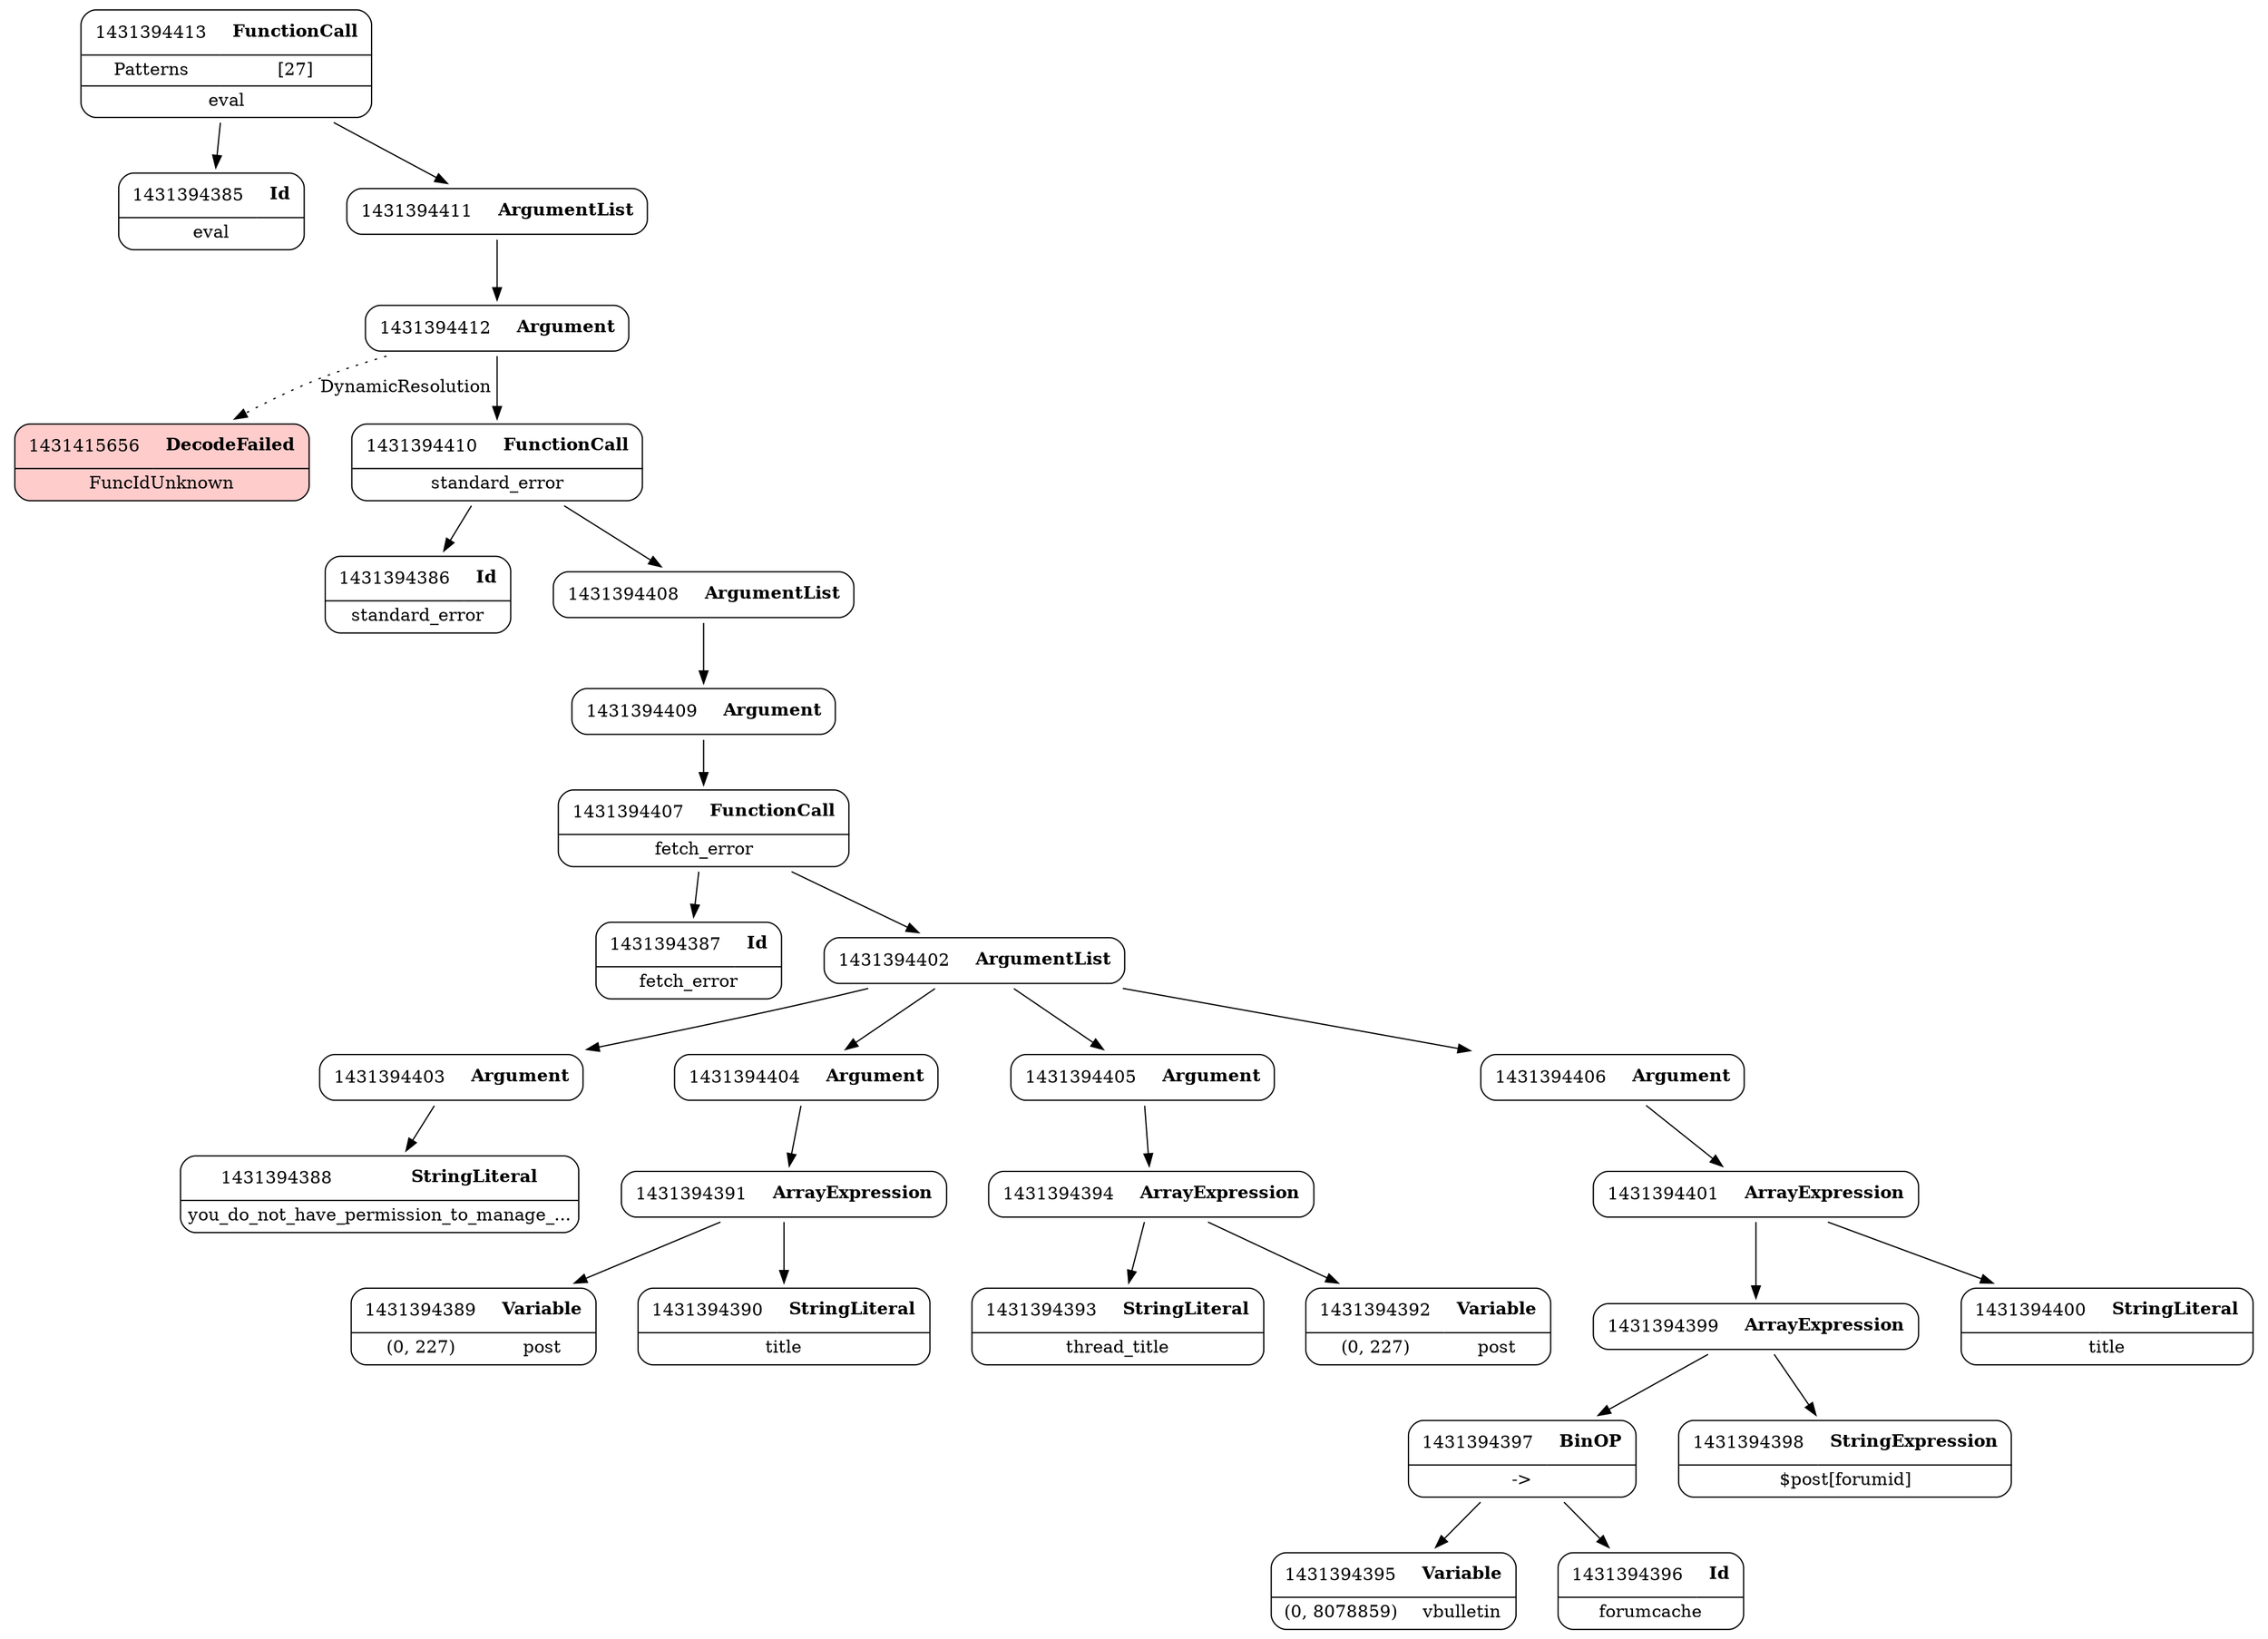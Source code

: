 digraph ast {
node [shape=none];
1431394385 [label=<<TABLE border='1' cellspacing='0' cellpadding='10' style='rounded' ><TR><TD border='0'>1431394385</TD><TD border='0'><B>Id</B></TD></TR><HR/><TR><TD border='0' cellpadding='5' colspan='2'>eval</TD></TR></TABLE>>];
1431394387 [label=<<TABLE border='1' cellspacing='0' cellpadding='10' style='rounded' ><TR><TD border='0'>1431394387</TD><TD border='0'><B>Id</B></TD></TR><HR/><TR><TD border='0' cellpadding='5' colspan='2'>fetch_error</TD></TR></TABLE>>];
1431394386 [label=<<TABLE border='1' cellspacing='0' cellpadding='10' style='rounded' ><TR><TD border='0'>1431394386</TD><TD border='0'><B>Id</B></TD></TR><HR/><TR><TD border='0' cellpadding='5' colspan='2'>standard_error</TD></TR></TABLE>>];
1431394389 [label=<<TABLE border='1' cellspacing='0' cellpadding='10' style='rounded' ><TR><TD border='0'>1431394389</TD><TD border='0'><B>Variable</B></TD></TR><HR/><TR><TD border='0' cellpadding='5'>(0, 227)</TD><TD border='0' cellpadding='5'>post</TD></TR></TABLE>>];
1431394388 [label=<<TABLE border='1' cellspacing='0' cellpadding='10' style='rounded' ><TR><TD border='0'>1431394388</TD><TD border='0'><B>StringLiteral</B></TD></TR><HR/><TR><TD border='0' cellpadding='5' colspan='2'>you_do_not_have_permission_to_manage_...</TD></TR></TABLE>>];
1431394391 [label=<<TABLE border='1' cellspacing='0' cellpadding='10' style='rounded' ><TR><TD border='0'>1431394391</TD><TD border='0'><B>ArrayExpression</B></TD></TR></TABLE>>];
1431394391 -> 1431394389 [weight=2];
1431394391 -> 1431394390 [weight=2];
1431394390 [label=<<TABLE border='1' cellspacing='0' cellpadding='10' style='rounded' ><TR><TD border='0'>1431394390</TD><TD border='0'><B>StringLiteral</B></TD></TR><HR/><TR><TD border='0' cellpadding='5' colspan='2'>title</TD></TR></TABLE>>];
1431394393 [label=<<TABLE border='1' cellspacing='0' cellpadding='10' style='rounded' ><TR><TD border='0'>1431394393</TD><TD border='0'><B>StringLiteral</B></TD></TR><HR/><TR><TD border='0' cellpadding='5' colspan='2'>thread_title</TD></TR></TABLE>>];
1431394392 [label=<<TABLE border='1' cellspacing='0' cellpadding='10' style='rounded' ><TR><TD border='0'>1431394392</TD><TD border='0'><B>Variable</B></TD></TR><HR/><TR><TD border='0' cellpadding='5'>(0, 227)</TD><TD border='0' cellpadding='5'>post</TD></TR></TABLE>>];
1431394395 [label=<<TABLE border='1' cellspacing='0' cellpadding='10' style='rounded' ><TR><TD border='0'>1431394395</TD><TD border='0'><B>Variable</B></TD></TR><HR/><TR><TD border='0' cellpadding='5'>(0, 8078859)</TD><TD border='0' cellpadding='5'>vbulletin</TD></TR></TABLE>>];
1431394394 [label=<<TABLE border='1' cellspacing='0' cellpadding='10' style='rounded' ><TR><TD border='0'>1431394394</TD><TD border='0'><B>ArrayExpression</B></TD></TR></TABLE>>];
1431394394 -> 1431394392 [weight=2];
1431394394 -> 1431394393 [weight=2];
1431394397 [label=<<TABLE border='1' cellspacing='0' cellpadding='10' style='rounded' ><TR><TD border='0'>1431394397</TD><TD border='0'><B>BinOP</B></TD></TR><HR/><TR><TD border='0' cellpadding='5' colspan='2'>-&gt;</TD></TR></TABLE>>];
1431394397 -> 1431394395 [weight=2];
1431394397 -> 1431394396 [weight=2];
1431394396 [label=<<TABLE border='1' cellspacing='0' cellpadding='10' style='rounded' ><TR><TD border='0'>1431394396</TD><TD border='0'><B>Id</B></TD></TR><HR/><TR><TD border='0' cellpadding='5' colspan='2'>forumcache</TD></TR></TABLE>>];
1431394399 [label=<<TABLE border='1' cellspacing='0' cellpadding='10' style='rounded' ><TR><TD border='0'>1431394399</TD><TD border='0'><B>ArrayExpression</B></TD></TR></TABLE>>];
1431394399 -> 1431394397 [weight=2];
1431394399 -> 1431394398 [weight=2];
1431394398 [label=<<TABLE border='1' cellspacing='0' cellpadding='10' style='rounded' ><TR><TD border='0'>1431394398</TD><TD border='0'><B>StringExpression</B></TD></TR><HR/><TR><TD border='0' cellpadding='5' colspan='2'>$post[forumid]</TD></TR></TABLE>>];
1431394401 [label=<<TABLE border='1' cellspacing='0' cellpadding='10' style='rounded' ><TR><TD border='0'>1431394401</TD><TD border='0'><B>ArrayExpression</B></TD></TR></TABLE>>];
1431394401 -> 1431394399 [weight=2];
1431394401 -> 1431394400 [weight=2];
1431394400 [label=<<TABLE border='1' cellspacing='0' cellpadding='10' style='rounded' ><TR><TD border='0'>1431394400</TD><TD border='0'><B>StringLiteral</B></TD></TR><HR/><TR><TD border='0' cellpadding='5' colspan='2'>title</TD></TR></TABLE>>];
1431394403 [label=<<TABLE border='1' cellspacing='0' cellpadding='10' style='rounded' ><TR><TD border='0'>1431394403</TD><TD border='0'><B>Argument</B></TD></TR></TABLE>>];
1431394403 -> 1431394388 [weight=2];
1431394402 [label=<<TABLE border='1' cellspacing='0' cellpadding='10' style='rounded' ><TR><TD border='0'>1431394402</TD><TD border='0'><B>ArgumentList</B></TD></TR></TABLE>>];
1431394402 -> 1431394403 [weight=2];
1431394402 -> 1431394404 [weight=2];
1431394402 -> 1431394405 [weight=2];
1431394402 -> 1431394406 [weight=2];
1431394405 [label=<<TABLE border='1' cellspacing='0' cellpadding='10' style='rounded' ><TR><TD border='0'>1431394405</TD><TD border='0'><B>Argument</B></TD></TR></TABLE>>];
1431394405 -> 1431394394 [weight=2];
1431394404 [label=<<TABLE border='1' cellspacing='0' cellpadding='10' style='rounded' ><TR><TD border='0'>1431394404</TD><TD border='0'><B>Argument</B></TD></TR></TABLE>>];
1431394404 -> 1431394391 [weight=2];
1431394407 [label=<<TABLE border='1' cellspacing='0' cellpadding='10' style='rounded' ><TR><TD border='0'>1431394407</TD><TD border='0'><B>FunctionCall</B></TD></TR><HR/><TR><TD border='0' cellpadding='5' colspan='2'>fetch_error</TD></TR></TABLE>>];
1431394407 -> 1431394387 [weight=2];
1431394407 -> 1431394402 [weight=2];
1431394406 [label=<<TABLE border='1' cellspacing='0' cellpadding='10' style='rounded' ><TR><TD border='0'>1431394406</TD><TD border='0'><B>Argument</B></TD></TR></TABLE>>];
1431394406 -> 1431394401 [weight=2];
1431394409 [label=<<TABLE border='1' cellspacing='0' cellpadding='10' style='rounded' ><TR><TD border='0'>1431394409</TD><TD border='0'><B>Argument</B></TD></TR></TABLE>>];
1431394409 -> 1431394407 [weight=2];
1431394408 [label=<<TABLE border='1' cellspacing='0' cellpadding='10' style='rounded' ><TR><TD border='0'>1431394408</TD><TD border='0'><B>ArgumentList</B></TD></TR></TABLE>>];
1431394408 -> 1431394409 [weight=2];
1431415656 [label=<<TABLE border='1' cellspacing='0' cellpadding='10' style='rounded' bgcolor='#FFCCCC' ><TR><TD border='0'>1431415656</TD><TD border='0'><B>DecodeFailed</B></TD></TR><HR/><TR><TD border='0' cellpadding='5' colspan='2'>FuncIdUnknown</TD></TR></TABLE>>];
1431394411 [label=<<TABLE border='1' cellspacing='0' cellpadding='10' style='rounded' ><TR><TD border='0'>1431394411</TD><TD border='0'><B>ArgumentList</B></TD></TR></TABLE>>];
1431394411 -> 1431394412 [weight=2];
1431394410 [label=<<TABLE border='1' cellspacing='0' cellpadding='10' style='rounded' ><TR><TD border='0'>1431394410</TD><TD border='0'><B>FunctionCall</B></TD></TR><HR/><TR><TD border='0' cellpadding='5' colspan='2'>standard_error</TD></TR></TABLE>>];
1431394410 -> 1431394386 [weight=2];
1431394410 -> 1431394408 [weight=2];
1431394413 [label=<<TABLE border='1' cellspacing='0' cellpadding='10' style='rounded' ><TR><TD border='0'>1431394413</TD><TD border='0'><B>FunctionCall</B></TD></TR><HR/><TR><TD border='0' cellpadding='5'>Patterns</TD><TD border='0' cellpadding='5'>[27]</TD></TR><HR/><TR><TD border='0' cellpadding='5' colspan='2'>eval</TD></TR></TABLE>>];
1431394413 -> 1431394385 [weight=2];
1431394413 -> 1431394411 [weight=2];
1431394412 [label=<<TABLE border='1' cellspacing='0' cellpadding='10' style='rounded' ><TR><TD border='0'>1431394412</TD><TD border='0'><B>Argument</B></TD></TR></TABLE>>];
1431394412 -> 1431394410 [weight=2];
1431394412 -> 1431415656 [style=dotted,label=DynamicResolution];
}
